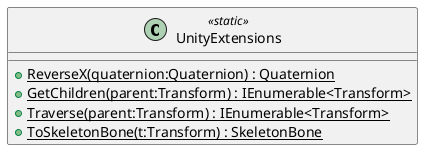 @startuml
class UnityExtensions <<static>> {
    + {static} ReverseX(quaternion:Quaternion) : Quaternion
    + {static} GetChildren(parent:Transform) : IEnumerable<Transform>
    + {static} Traverse(parent:Transform) : IEnumerable<Transform>
    + {static} ToSkeletonBone(t:Transform) : SkeletonBone
}
@enduml
